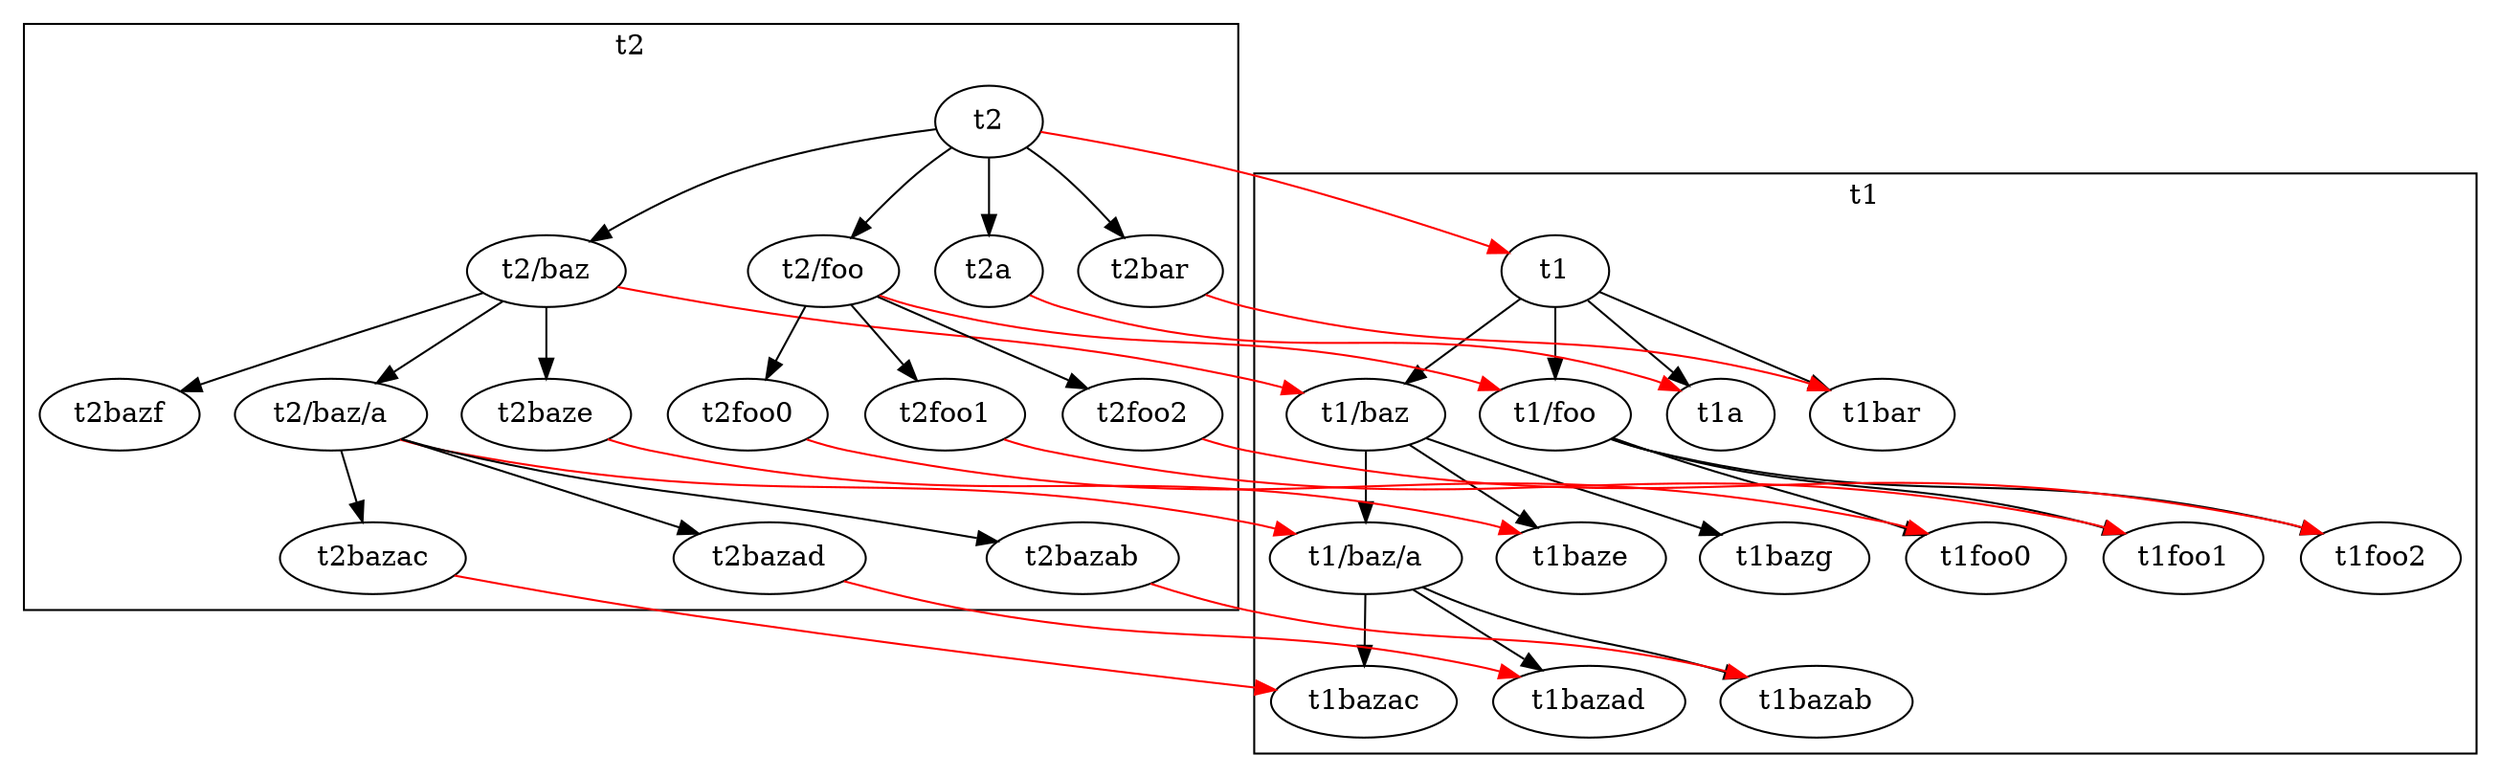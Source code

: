 digraph {
  subgraph cluster_t1 {
    label="t1";
    t1 [label="t1", tooltip="weight: 58"];
    t1 -> t1a;
    t1 -> t1bar;
    t1 -> t1baz;
    t1 -> t1foo;
    t1baz [label="t1/baz", tooltip="weight: 45"];
    t1baz -> t1baza;
    t1baz -> t1baze;
    t1baz -> t1bazg;
    t1baza [label="t1/baz/a", tooltip="weight: 25"];
    t1baza -> t1bazab;
    t1baza -> t1bazac;
    t1baza -> t1bazad;
    t1foo [label="t1/foo", tooltip="weight: 4"];
    t1foo -> t1foo0;
    t1foo -> t1foo1;
    t1foo -> t1foo2;
  }
  subgraph cluster_t2 {
    label="t2";
    t2 [label="t2", tooltip="weight: 76"];
    t2 -> t2a;
    t2 -> t2bar;
    t2 -> t2baz;
    t2 -> t2foo;
    t2baz [label="t2/baz", tooltip="weight: 64"];
    t2baz -> t2baza;
    t2baz -> t2baze;
    t2baz -> t2bazf;
    t2baza [label="t2/baz/a", tooltip="weight: 25"];
    t2baza -> t2bazab;
    t2baza -> t2bazac;
    t2baza -> t2bazad;
    t2foo [label="t2/foo", tooltip="weight: 4"];
    t2foo -> t2foo0;
    t2foo -> t2foo1;
    t2foo -> t2foo2;
  }

  t2 -> t1[color=red,penwidth=1.0];
  t2foo -> t1foo[color=red,penwidth=1.0];
  t2foo0 -> t1foo0[color=red,penwidth=1.0];
  t2foo1 -> t1foo1[color=red,penwidth=1.0];
  t2foo2 -> t1foo2[color=red,penwidth=1.0];
  t2a -> t1a[color=red,penwidth=1.0];
  t2bar -> t1bar[color=red,penwidth=1.0];
  t2baz -> t1baz[color=red,penwidth=1.0];
  t2baza -> t1baza[color=red,penwidth=1.0];
  t2bazac -> t1bazac[color=red,penwidth=1.0];
  t2bazad -> t1bazad[color=red,penwidth=1.0];
  t2bazab -> t1bazab[color=red,penwidth=1.0];
  t2baze -> t1baze[color=red,penwidth=1.0];
}